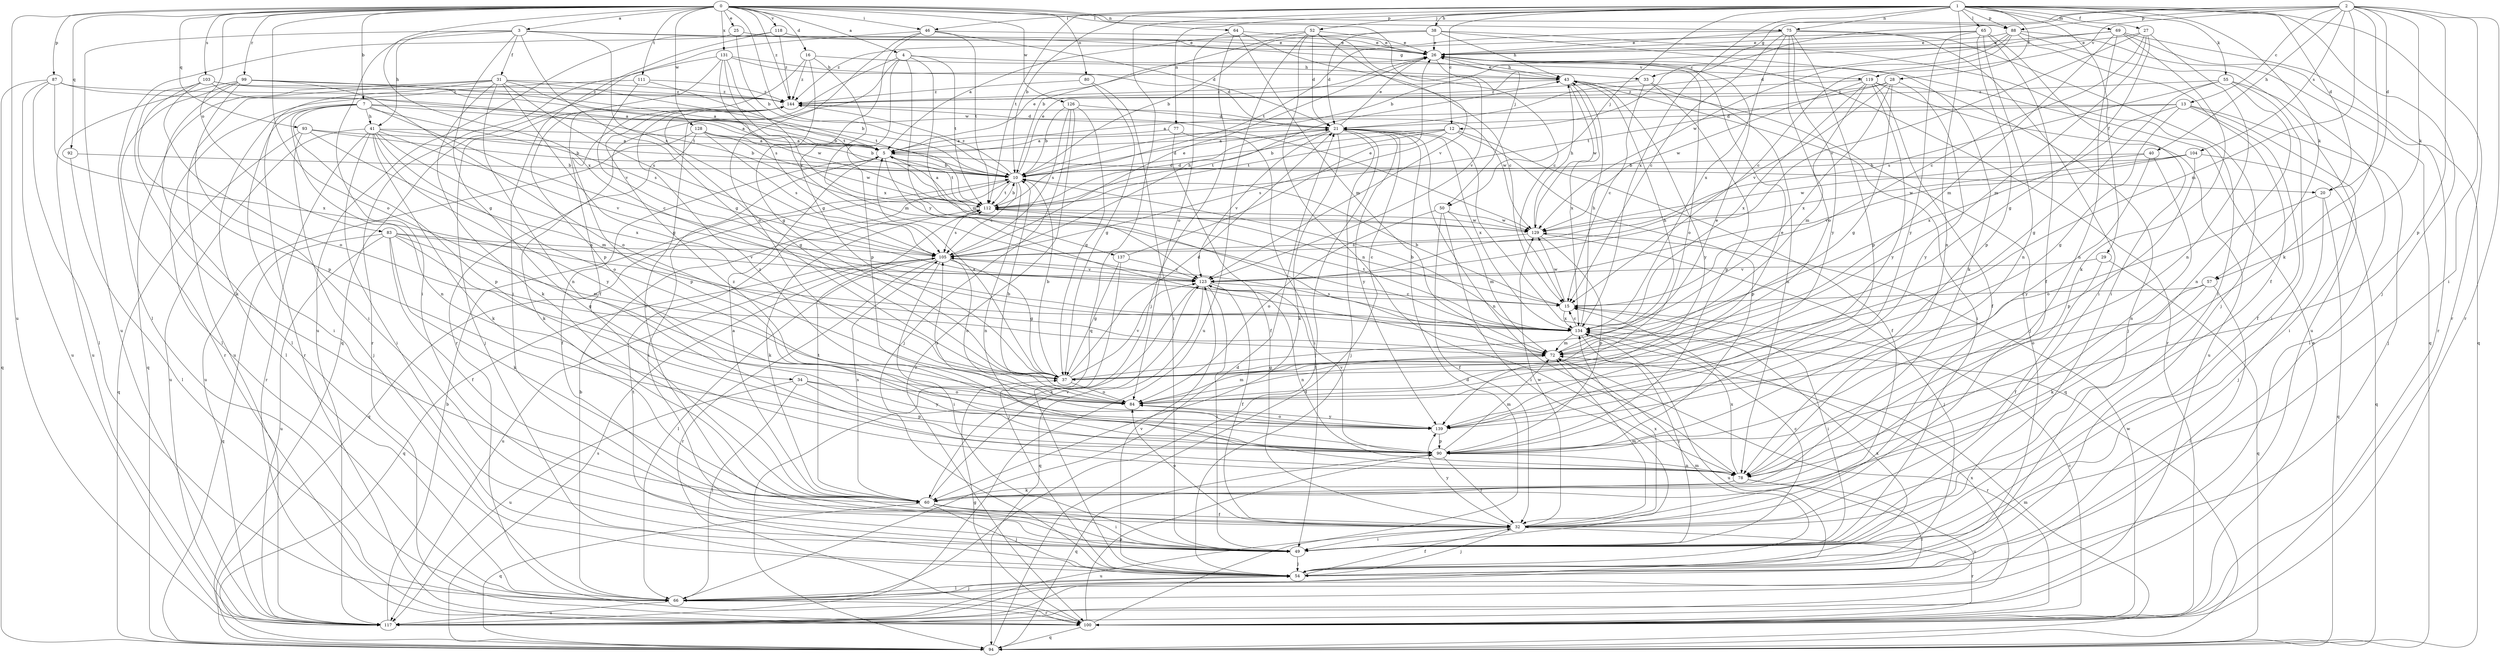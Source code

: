 strict digraph  {
0;
1;
2;
3;
4;
5;
7;
10;
12;
13;
15;
16;
20;
21;
25;
26;
27;
28;
29;
31;
32;
33;
34;
37;
38;
40;
41;
43;
46;
49;
50;
52;
54;
55;
57;
60;
64;
65;
66;
69;
72;
75;
77;
78;
80;
83;
84;
87;
88;
90;
92;
93;
94;
99;
100;
103;
104;
105;
111;
112;
117;
118;
119;
123;
126;
128;
129;
131;
134;
137;
139;
144;
0 -> 3  [label=a];
0 -> 4  [label=a];
0 -> 7  [label=b];
0 -> 16  [label=d];
0 -> 25  [label=e];
0 -> 46  [label=i];
0 -> 50  [label=j];
0 -> 64  [label=l];
0 -> 75  [label=n];
0 -> 80  [label=o];
0 -> 83  [label=o];
0 -> 84  [label=o];
0 -> 87  [label=p];
0 -> 88  [label=p];
0 -> 92  [label=q];
0 -> 93  [label=q];
0 -> 99  [label=r];
0 -> 103  [label=s];
0 -> 111  [label=t];
0 -> 117  [label=u];
0 -> 118  [label=v];
0 -> 126  [label=w];
0 -> 128  [label=w];
0 -> 129  [label=w];
0 -> 131  [label=x];
0 -> 134  [label=x];
0 -> 144  [label=z];
1 -> 10  [label=b];
1 -> 12  [label=c];
1 -> 20  [label=d];
1 -> 27  [label=f];
1 -> 28  [label=f];
1 -> 29  [label=f];
1 -> 38  [label=h];
1 -> 46  [label=i];
1 -> 50  [label=j];
1 -> 52  [label=j];
1 -> 54  [label=j];
1 -> 55  [label=k];
1 -> 57  [label=k];
1 -> 65  [label=l];
1 -> 69  [label=m];
1 -> 75  [label=n];
1 -> 77  [label=n];
1 -> 78  [label=n];
1 -> 88  [label=p];
1 -> 94  [label=q];
1 -> 100  [label=r];
1 -> 112  [label=t];
1 -> 134  [label=x];
2 -> 12  [label=c];
2 -> 13  [label=c];
2 -> 20  [label=d];
2 -> 33  [label=g];
2 -> 40  [label=h];
2 -> 49  [label=i];
2 -> 57  [label=k];
2 -> 60  [label=k];
2 -> 72  [label=m];
2 -> 88  [label=p];
2 -> 90  [label=p];
2 -> 100  [label=r];
2 -> 104  [label=s];
2 -> 119  [label=v];
3 -> 26  [label=e];
3 -> 31  [label=f];
3 -> 33  [label=g];
3 -> 34  [label=g];
3 -> 37  [label=g];
3 -> 41  [label=h];
3 -> 49  [label=i];
3 -> 105  [label=s];
3 -> 117  [label=u];
4 -> 49  [label=i];
4 -> 72  [label=m];
4 -> 90  [label=p];
4 -> 100  [label=r];
4 -> 112  [label=t];
4 -> 119  [label=v];
4 -> 123  [label=v];
5 -> 10  [label=b];
5 -> 20  [label=d];
5 -> 26  [label=e];
5 -> 32  [label=f];
5 -> 49  [label=i];
5 -> 112  [label=t];
5 -> 137  [label=y];
7 -> 5  [label=a];
7 -> 10  [label=b];
7 -> 15  [label=c];
7 -> 41  [label=h];
7 -> 49  [label=i];
7 -> 66  [label=l];
7 -> 78  [label=n];
7 -> 90  [label=p];
7 -> 105  [label=s];
10 -> 21  [label=d];
10 -> 26  [label=e];
10 -> 78  [label=n];
10 -> 94  [label=q];
10 -> 105  [label=s];
10 -> 112  [label=t];
10 -> 144  [label=z];
12 -> 5  [label=a];
12 -> 10  [label=b];
12 -> 32  [label=f];
12 -> 90  [label=p];
12 -> 105  [label=s];
12 -> 112  [label=t];
13 -> 5  [label=a];
13 -> 21  [label=d];
13 -> 32  [label=f];
13 -> 37  [label=g];
13 -> 49  [label=i];
13 -> 54  [label=j];
13 -> 134  [label=x];
15 -> 10  [label=b];
15 -> 49  [label=i];
15 -> 129  [label=w];
15 -> 134  [label=x];
16 -> 32  [label=f];
16 -> 37  [label=g];
16 -> 43  [label=h];
16 -> 72  [label=m];
16 -> 144  [label=z];
20 -> 54  [label=j];
20 -> 84  [label=o];
20 -> 94  [label=q];
21 -> 5  [label=a];
21 -> 26  [label=e];
21 -> 54  [label=j];
21 -> 60  [label=k];
21 -> 66  [label=l];
21 -> 78  [label=n];
21 -> 94  [label=q];
21 -> 112  [label=t];
21 -> 123  [label=v];
21 -> 134  [label=x];
21 -> 139  [label=y];
25 -> 10  [label=b];
25 -> 26  [label=e];
25 -> 66  [label=l];
26 -> 43  [label=h];
26 -> 84  [label=o];
26 -> 100  [label=r];
26 -> 123  [label=v];
27 -> 15  [label=c];
27 -> 26  [label=e];
27 -> 37  [label=g];
27 -> 72  [label=m];
27 -> 78  [label=n];
27 -> 123  [label=v];
28 -> 37  [label=g];
28 -> 112  [label=t];
28 -> 123  [label=v];
28 -> 134  [label=x];
28 -> 139  [label=y];
28 -> 144  [label=z];
29 -> 32  [label=f];
29 -> 94  [label=q];
29 -> 123  [label=v];
31 -> 37  [label=g];
31 -> 60  [label=k];
31 -> 78  [label=n];
31 -> 94  [label=q];
31 -> 100  [label=r];
31 -> 105  [label=s];
31 -> 112  [label=t];
31 -> 117  [label=u];
31 -> 129  [label=w];
31 -> 144  [label=z];
32 -> 49  [label=i];
32 -> 54  [label=j];
32 -> 72  [label=m];
32 -> 84  [label=o];
32 -> 100  [label=r];
32 -> 117  [label=u];
32 -> 129  [label=w];
32 -> 134  [label=x];
32 -> 139  [label=y];
33 -> 15  [label=c];
33 -> 78  [label=n];
33 -> 90  [label=p];
33 -> 144  [label=z];
34 -> 66  [label=l];
34 -> 84  [label=o];
34 -> 90  [label=p];
34 -> 117  [label=u];
34 -> 139  [label=y];
37 -> 5  [label=a];
37 -> 10  [label=b];
37 -> 21  [label=d];
37 -> 26  [label=e];
37 -> 84  [label=o];
37 -> 123  [label=v];
38 -> 10  [label=b];
38 -> 21  [label=d];
38 -> 26  [label=e];
38 -> 43  [label=h];
38 -> 49  [label=i];
38 -> 60  [label=k];
40 -> 10  [label=b];
40 -> 78  [label=n];
40 -> 129  [label=w];
40 -> 139  [label=y];
41 -> 5  [label=a];
41 -> 10  [label=b];
41 -> 49  [label=i];
41 -> 60  [label=k];
41 -> 84  [label=o];
41 -> 100  [label=r];
41 -> 117  [label=u];
41 -> 123  [label=v];
41 -> 134  [label=x];
41 -> 139  [label=y];
43 -> 26  [label=e];
43 -> 49  [label=i];
43 -> 54  [label=j];
43 -> 129  [label=w];
43 -> 134  [label=x];
43 -> 139  [label=y];
43 -> 144  [label=z];
46 -> 21  [label=d];
46 -> 26  [label=e];
46 -> 37  [label=g];
46 -> 84  [label=o];
46 -> 94  [label=q];
46 -> 112  [label=t];
49 -> 15  [label=c];
49 -> 54  [label=j];
50 -> 32  [label=f];
50 -> 49  [label=i];
50 -> 72  [label=m];
50 -> 84  [label=o];
50 -> 129  [label=w];
52 -> 5  [label=a];
52 -> 10  [label=b];
52 -> 15  [label=c];
52 -> 21  [label=d];
52 -> 26  [label=e];
52 -> 78  [label=n];
52 -> 117  [label=u];
52 -> 123  [label=v];
54 -> 32  [label=f];
54 -> 66  [label=l];
54 -> 72  [label=m];
54 -> 112  [label=t];
54 -> 123  [label=v];
54 -> 134  [label=x];
55 -> 37  [label=g];
55 -> 49  [label=i];
55 -> 66  [label=l];
55 -> 78  [label=n];
55 -> 105  [label=s];
55 -> 144  [label=z];
57 -> 15  [label=c];
57 -> 60  [label=k];
57 -> 66  [label=l];
57 -> 84  [label=o];
60 -> 5  [label=a];
60 -> 32  [label=f];
60 -> 49  [label=i];
60 -> 54  [label=j];
60 -> 94  [label=q];
60 -> 105  [label=s];
60 -> 112  [label=t];
60 -> 123  [label=v];
64 -> 15  [label=c];
64 -> 26  [label=e];
64 -> 54  [label=j];
64 -> 72  [label=m];
64 -> 84  [label=o];
65 -> 26  [label=e];
65 -> 32  [label=f];
65 -> 49  [label=i];
65 -> 78  [label=n];
65 -> 90  [label=p];
65 -> 112  [label=t];
65 -> 139  [label=y];
66 -> 10  [label=b];
66 -> 21  [label=d];
66 -> 54  [label=j];
66 -> 100  [label=r];
66 -> 117  [label=u];
69 -> 21  [label=d];
69 -> 26  [label=e];
69 -> 60  [label=k];
69 -> 72  [label=m];
69 -> 78  [label=n];
69 -> 94  [label=q];
69 -> 100  [label=r];
72 -> 37  [label=g];
72 -> 43  [label=h];
72 -> 100  [label=r];
75 -> 15  [label=c];
75 -> 26  [label=e];
75 -> 49  [label=i];
75 -> 54  [label=j];
75 -> 84  [label=o];
75 -> 90  [label=p];
75 -> 134  [label=x];
75 -> 139  [label=y];
75 -> 144  [label=z];
77 -> 5  [label=a];
77 -> 32  [label=f];
77 -> 49  [label=i];
78 -> 60  [label=k];
78 -> 66  [label=l];
78 -> 117  [label=u];
78 -> 134  [label=x];
80 -> 37  [label=g];
80 -> 49  [label=i];
80 -> 144  [label=z];
83 -> 32  [label=f];
83 -> 37  [label=g];
83 -> 60  [label=k];
83 -> 72  [label=m];
83 -> 94  [label=q];
83 -> 105  [label=s];
83 -> 117  [label=u];
83 -> 123  [label=v];
84 -> 10  [label=b];
84 -> 26  [label=e];
84 -> 72  [label=m];
84 -> 139  [label=y];
87 -> 5  [label=a];
87 -> 66  [label=l];
87 -> 94  [label=q];
87 -> 117  [label=u];
87 -> 134  [label=x];
87 -> 144  [label=z];
88 -> 10  [label=b];
88 -> 15  [label=c];
88 -> 26  [label=e];
88 -> 32  [label=f];
88 -> 94  [label=q];
88 -> 117  [label=u];
88 -> 129  [label=w];
90 -> 32  [label=f];
90 -> 72  [label=m];
90 -> 78  [label=n];
90 -> 94  [label=q];
90 -> 123  [label=v];
90 -> 144  [label=z];
92 -> 10  [label=b];
92 -> 66  [label=l];
93 -> 5  [label=a];
93 -> 10  [label=b];
93 -> 54  [label=j];
93 -> 72  [label=m];
93 -> 94  [label=q];
94 -> 21  [label=d];
94 -> 72  [label=m];
94 -> 105  [label=s];
99 -> 5  [label=a];
99 -> 49  [label=i];
99 -> 66  [label=l];
99 -> 84  [label=o];
99 -> 100  [label=r];
99 -> 117  [label=u];
99 -> 144  [label=z];
100 -> 15  [label=c];
100 -> 21  [label=d];
100 -> 26  [label=e];
100 -> 37  [label=g];
100 -> 90  [label=p];
100 -> 94  [label=q];
100 -> 129  [label=w];
103 -> 10  [label=b];
103 -> 60  [label=k];
103 -> 84  [label=o];
103 -> 90  [label=p];
103 -> 112  [label=t];
103 -> 144  [label=z];
104 -> 10  [label=b];
104 -> 90  [label=p];
104 -> 94  [label=q];
104 -> 123  [label=v];
104 -> 129  [label=w];
105 -> 26  [label=e];
105 -> 37  [label=g];
105 -> 43  [label=h];
105 -> 49  [label=i];
105 -> 66  [label=l];
105 -> 84  [label=o];
105 -> 94  [label=q];
105 -> 100  [label=r];
105 -> 117  [label=u];
105 -> 123  [label=v];
111 -> 66  [label=l];
111 -> 112  [label=t];
111 -> 123  [label=v];
111 -> 144  [label=z];
112 -> 5  [label=a];
112 -> 10  [label=b];
112 -> 15  [label=c];
112 -> 21  [label=d];
112 -> 60  [label=k];
112 -> 105  [label=s];
112 -> 129  [label=w];
117 -> 10  [label=b];
117 -> 134  [label=x];
118 -> 26  [label=e];
118 -> 49  [label=i];
118 -> 117  [label=u];
118 -> 144  [label=z];
119 -> 32  [label=f];
119 -> 54  [label=j];
119 -> 72  [label=m];
119 -> 117  [label=u];
119 -> 129  [label=w];
119 -> 134  [label=x];
119 -> 139  [label=y];
119 -> 144  [label=z];
123 -> 15  [label=c];
123 -> 32  [label=f];
123 -> 49  [label=i];
123 -> 60  [label=k];
123 -> 78  [label=n];
123 -> 94  [label=q];
126 -> 10  [label=b];
126 -> 21  [label=d];
126 -> 37  [label=g];
126 -> 54  [label=j];
126 -> 100  [label=r];
126 -> 105  [label=s];
128 -> 5  [label=a];
128 -> 10  [label=b];
128 -> 60  [label=k];
128 -> 105  [label=s];
128 -> 117  [label=u];
128 -> 129  [label=w];
129 -> 43  [label=h];
129 -> 54  [label=j];
129 -> 90  [label=p];
129 -> 105  [label=s];
131 -> 21  [label=d];
131 -> 43  [label=h];
131 -> 90  [label=p];
131 -> 100  [label=r];
131 -> 105  [label=s];
131 -> 123  [label=v];
131 -> 134  [label=x];
134 -> 10  [label=b];
134 -> 15  [label=c];
134 -> 43  [label=h];
134 -> 49  [label=i];
134 -> 72  [label=m];
134 -> 105  [label=s];
134 -> 112  [label=t];
134 -> 117  [label=u];
137 -> 26  [label=e];
137 -> 37  [label=g];
137 -> 54  [label=j];
137 -> 123  [label=v];
139 -> 84  [label=o];
139 -> 90  [label=p];
139 -> 105  [label=s];
139 -> 144  [label=z];
144 -> 21  [label=d];
144 -> 37  [label=g];
144 -> 54  [label=j];
144 -> 90  [label=p];
144 -> 129  [label=w];
}
